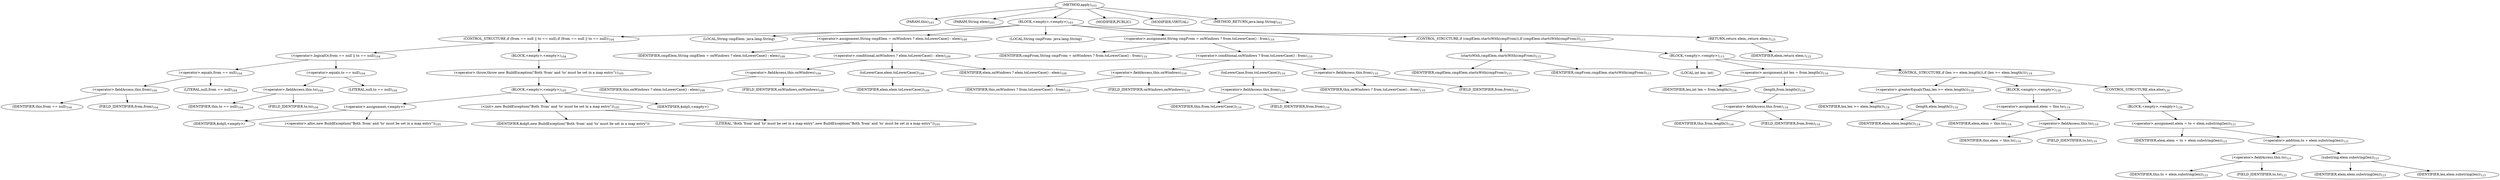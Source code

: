digraph "apply" {  
"76" [label = <(METHOD,apply)<SUB>103</SUB>> ]
"77" [label = <(PARAM,this)<SUB>103</SUB>> ]
"78" [label = <(PARAM,String elem)<SUB>103</SUB>> ]
"79" [label = <(BLOCK,&lt;empty&gt;,&lt;empty&gt;)<SUB>103</SUB>> ]
"80" [label = <(CONTROL_STRUCTURE,if (from == null || to == null),if (from == null || to == null))<SUB>104</SUB>> ]
"81" [label = <(&lt;operator&gt;.logicalOr,from == null || to == null)<SUB>104</SUB>> ]
"82" [label = <(&lt;operator&gt;.equals,from == null)<SUB>104</SUB>> ]
"83" [label = <(&lt;operator&gt;.fieldAccess,this.from)<SUB>104</SUB>> ]
"84" [label = <(IDENTIFIER,this,from == null)<SUB>104</SUB>> ]
"85" [label = <(FIELD_IDENTIFIER,from,from)<SUB>104</SUB>> ]
"86" [label = <(LITERAL,null,from == null)<SUB>104</SUB>> ]
"87" [label = <(&lt;operator&gt;.equals,to == null)<SUB>104</SUB>> ]
"88" [label = <(&lt;operator&gt;.fieldAccess,this.to)<SUB>104</SUB>> ]
"89" [label = <(IDENTIFIER,this,to == null)<SUB>104</SUB>> ]
"90" [label = <(FIELD_IDENTIFIER,to,to)<SUB>104</SUB>> ]
"91" [label = <(LITERAL,null,to == null)<SUB>104</SUB>> ]
"92" [label = <(BLOCK,&lt;empty&gt;,&lt;empty&gt;)<SUB>104</SUB>> ]
"93" [label = <(&lt;operator&gt;.throw,throw new BuildException(&quot;Both 'from' and 'to' must be set in a map entry&quot;);)<SUB>105</SUB>> ]
"94" [label = <(BLOCK,&lt;empty&gt;,&lt;empty&gt;)<SUB>105</SUB>> ]
"95" [label = <(&lt;operator&gt;.assignment,&lt;empty&gt;)> ]
"96" [label = <(IDENTIFIER,$obj0,&lt;empty&gt;)> ]
"97" [label = <(&lt;operator&gt;.alloc,new BuildException(&quot;Both 'from' and 'to' must be set in a map entry&quot;))<SUB>105</SUB>> ]
"98" [label = <(&lt;init&gt;,new BuildException(&quot;Both 'from' and 'to' must be set in a map entry&quot;))<SUB>105</SUB>> ]
"99" [label = <(IDENTIFIER,$obj0,new BuildException(&quot;Both 'from' and 'to' must be set in a map entry&quot;))> ]
"100" [label = <(LITERAL,&quot;Both 'from' and 'to' must be set in a map entry&quot;,new BuildException(&quot;Both 'from' and 'to' must be set in a map entry&quot;))<SUB>105</SUB>> ]
"101" [label = <(IDENTIFIER,$obj0,&lt;empty&gt;)> ]
"102" [label = <(LOCAL,String cmpElem: java.lang.String)> ]
"103" [label = <(&lt;operator&gt;.assignment,String cmpElem = onWindows ? elem.toLowerCase() : elem)<SUB>109</SUB>> ]
"104" [label = <(IDENTIFIER,cmpElem,String cmpElem = onWindows ? elem.toLowerCase() : elem)<SUB>109</SUB>> ]
"105" [label = <(&lt;operator&gt;.conditional,onWindows ? elem.toLowerCase() : elem)<SUB>109</SUB>> ]
"106" [label = <(&lt;operator&gt;.fieldAccess,this.onWindows)<SUB>109</SUB>> ]
"107" [label = <(IDENTIFIER,this,onWindows ? elem.toLowerCase() : elem)<SUB>109</SUB>> ]
"108" [label = <(FIELD_IDENTIFIER,onWindows,onWindows)<SUB>109</SUB>> ]
"109" [label = <(toLowerCase,elem.toLowerCase())<SUB>109</SUB>> ]
"110" [label = <(IDENTIFIER,elem,elem.toLowerCase())<SUB>109</SUB>> ]
"111" [label = <(IDENTIFIER,elem,onWindows ? elem.toLowerCase() : elem)<SUB>109</SUB>> ]
"112" [label = <(LOCAL,String cmpFrom: java.lang.String)> ]
"113" [label = <(&lt;operator&gt;.assignment,String cmpFrom = onWindows ? from.toLowerCase() : from)<SUB>110</SUB>> ]
"114" [label = <(IDENTIFIER,cmpFrom,String cmpFrom = onWindows ? from.toLowerCase() : from)<SUB>110</SUB>> ]
"115" [label = <(&lt;operator&gt;.conditional,onWindows ? from.toLowerCase() : from)<SUB>110</SUB>> ]
"116" [label = <(&lt;operator&gt;.fieldAccess,this.onWindows)<SUB>110</SUB>> ]
"117" [label = <(IDENTIFIER,this,onWindows ? from.toLowerCase() : from)<SUB>110</SUB>> ]
"118" [label = <(FIELD_IDENTIFIER,onWindows,onWindows)<SUB>110</SUB>> ]
"119" [label = <(toLowerCase,from.toLowerCase())<SUB>110</SUB>> ]
"120" [label = <(&lt;operator&gt;.fieldAccess,this.from)<SUB>110</SUB>> ]
"121" [label = <(IDENTIFIER,this,from.toLowerCase())<SUB>110</SUB>> ]
"122" [label = <(FIELD_IDENTIFIER,from,from)<SUB>110</SUB>> ]
"123" [label = <(&lt;operator&gt;.fieldAccess,this.from)<SUB>110</SUB>> ]
"124" [label = <(IDENTIFIER,this,onWindows ? from.toLowerCase() : from)<SUB>110</SUB>> ]
"125" [label = <(FIELD_IDENTIFIER,from,from)<SUB>110</SUB>> ]
"126" [label = <(CONTROL_STRUCTURE,if (cmpElem.startsWith(cmpFrom)),if (cmpElem.startsWith(cmpFrom)))<SUB>115</SUB>> ]
"127" [label = <(startsWith,cmpElem.startsWith(cmpFrom))<SUB>115</SUB>> ]
"128" [label = <(IDENTIFIER,cmpElem,cmpElem.startsWith(cmpFrom))<SUB>115</SUB>> ]
"129" [label = <(IDENTIFIER,cmpFrom,cmpElem.startsWith(cmpFrom))<SUB>115</SUB>> ]
"130" [label = <(BLOCK,&lt;empty&gt;,&lt;empty&gt;)<SUB>115</SUB>> ]
"131" [label = <(LOCAL,int len: int)> ]
"132" [label = <(&lt;operator&gt;.assignment,int len = from.length())<SUB>116</SUB>> ]
"133" [label = <(IDENTIFIER,len,int len = from.length())<SUB>116</SUB>> ]
"134" [label = <(length,from.length())<SUB>116</SUB>> ]
"135" [label = <(&lt;operator&gt;.fieldAccess,this.from)<SUB>116</SUB>> ]
"136" [label = <(IDENTIFIER,this,from.length())<SUB>116</SUB>> ]
"137" [label = <(FIELD_IDENTIFIER,from,from)<SUB>116</SUB>> ]
"138" [label = <(CONTROL_STRUCTURE,if (len &gt;= elem.length()),if (len &gt;= elem.length()))<SUB>118</SUB>> ]
"139" [label = <(&lt;operator&gt;.greaterEqualsThan,len &gt;= elem.length())<SUB>118</SUB>> ]
"140" [label = <(IDENTIFIER,len,len &gt;= elem.length())<SUB>118</SUB>> ]
"141" [label = <(length,elem.length())<SUB>118</SUB>> ]
"142" [label = <(IDENTIFIER,elem,elem.length())<SUB>118</SUB>> ]
"143" [label = <(BLOCK,&lt;empty&gt;,&lt;empty&gt;)<SUB>118</SUB>> ]
"144" [label = <(&lt;operator&gt;.assignment,elem = this.to)<SUB>119</SUB>> ]
"145" [label = <(IDENTIFIER,elem,elem = this.to)<SUB>119</SUB>> ]
"146" [label = <(&lt;operator&gt;.fieldAccess,this.to)<SUB>119</SUB>> ]
"147" [label = <(IDENTIFIER,this,elem = this.to)<SUB>119</SUB>> ]
"148" [label = <(FIELD_IDENTIFIER,to,to)<SUB>119</SUB>> ]
"149" [label = <(CONTROL_STRUCTURE,else,else)<SUB>120</SUB>> ]
"150" [label = <(BLOCK,&lt;empty&gt;,&lt;empty&gt;)<SUB>120</SUB>> ]
"151" [label = <(&lt;operator&gt;.assignment,elem = to + elem.substring(len))<SUB>121</SUB>> ]
"152" [label = <(IDENTIFIER,elem,elem = to + elem.substring(len))<SUB>121</SUB>> ]
"153" [label = <(&lt;operator&gt;.addition,to + elem.substring(len))<SUB>121</SUB>> ]
"154" [label = <(&lt;operator&gt;.fieldAccess,this.to)<SUB>121</SUB>> ]
"155" [label = <(IDENTIFIER,this,to + elem.substring(len))<SUB>121</SUB>> ]
"156" [label = <(FIELD_IDENTIFIER,to,to)<SUB>121</SUB>> ]
"157" [label = <(substring,elem.substring(len))<SUB>121</SUB>> ]
"158" [label = <(IDENTIFIER,elem,elem.substring(len))<SUB>121</SUB>> ]
"159" [label = <(IDENTIFIER,len,elem.substring(len))<SUB>121</SUB>> ]
"160" [label = <(RETURN,return elem;,return elem;)<SUB>125</SUB>> ]
"161" [label = <(IDENTIFIER,elem,return elem;)<SUB>125</SUB>> ]
"162" [label = <(MODIFIER,PUBLIC)> ]
"163" [label = <(MODIFIER,VIRTUAL)> ]
"164" [label = <(METHOD_RETURN,java.lang.String)<SUB>103</SUB>> ]
  "76" -> "77" 
  "76" -> "78" 
  "76" -> "79" 
  "76" -> "162" 
  "76" -> "163" 
  "76" -> "164" 
  "79" -> "80" 
  "79" -> "102" 
  "79" -> "103" 
  "79" -> "112" 
  "79" -> "113" 
  "79" -> "126" 
  "79" -> "160" 
  "80" -> "81" 
  "80" -> "92" 
  "81" -> "82" 
  "81" -> "87" 
  "82" -> "83" 
  "82" -> "86" 
  "83" -> "84" 
  "83" -> "85" 
  "87" -> "88" 
  "87" -> "91" 
  "88" -> "89" 
  "88" -> "90" 
  "92" -> "93" 
  "93" -> "94" 
  "94" -> "95" 
  "94" -> "98" 
  "94" -> "101" 
  "95" -> "96" 
  "95" -> "97" 
  "98" -> "99" 
  "98" -> "100" 
  "103" -> "104" 
  "103" -> "105" 
  "105" -> "106" 
  "105" -> "109" 
  "105" -> "111" 
  "106" -> "107" 
  "106" -> "108" 
  "109" -> "110" 
  "113" -> "114" 
  "113" -> "115" 
  "115" -> "116" 
  "115" -> "119" 
  "115" -> "123" 
  "116" -> "117" 
  "116" -> "118" 
  "119" -> "120" 
  "120" -> "121" 
  "120" -> "122" 
  "123" -> "124" 
  "123" -> "125" 
  "126" -> "127" 
  "126" -> "130" 
  "127" -> "128" 
  "127" -> "129" 
  "130" -> "131" 
  "130" -> "132" 
  "130" -> "138" 
  "132" -> "133" 
  "132" -> "134" 
  "134" -> "135" 
  "135" -> "136" 
  "135" -> "137" 
  "138" -> "139" 
  "138" -> "143" 
  "138" -> "149" 
  "139" -> "140" 
  "139" -> "141" 
  "141" -> "142" 
  "143" -> "144" 
  "144" -> "145" 
  "144" -> "146" 
  "146" -> "147" 
  "146" -> "148" 
  "149" -> "150" 
  "150" -> "151" 
  "151" -> "152" 
  "151" -> "153" 
  "153" -> "154" 
  "153" -> "157" 
  "154" -> "155" 
  "154" -> "156" 
  "157" -> "158" 
  "157" -> "159" 
  "160" -> "161" 
}

